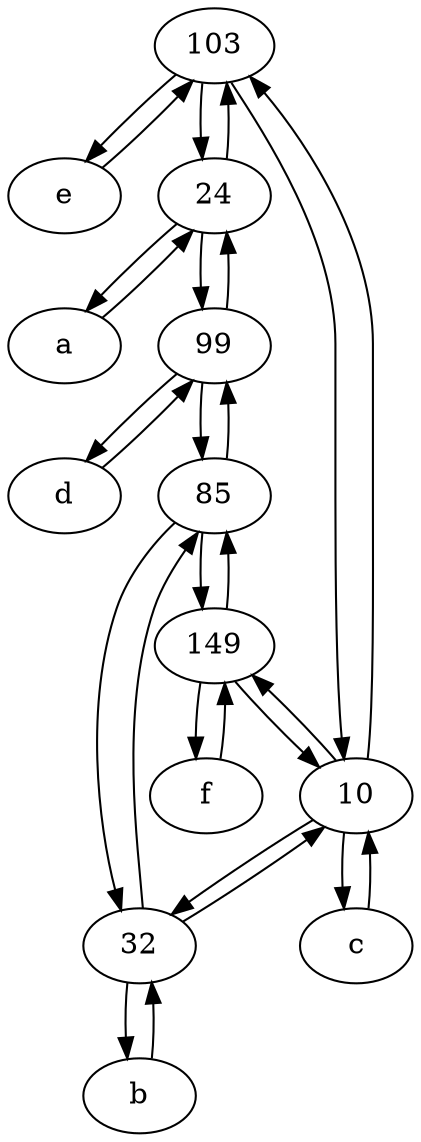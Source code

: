 digraph  {
	103;
	149;
	c [pos="20,10!"];
	b [pos="50,20!"];
	e [pos="30,50!"];
	85;
	32;
	f [pos="15,45!"];
	24;
	99;
	a [pos="40,10!"];
	10;
	d [pos="20,30!"];
	32 -> 85;
	10 -> c;
	103 -> 24;
	d -> 99;
	85 -> 32;
	85 -> 149;
	103 -> e;
	b -> 32;
	32 -> 10;
	149 -> 10;
	103 -> 10;
	99 -> 24;
	99 -> d;
	10 -> 103;
	149 -> f;
	85 -> 99;
	99 -> 85;
	32 -> b;
	e -> 103;
	10 -> 32;
	24 -> 99;
	a -> 24;
	f -> 149;
	24 -> 103;
	10 -> 149;
	24 -> a;
	c -> 10;
	149 -> 85;

	}